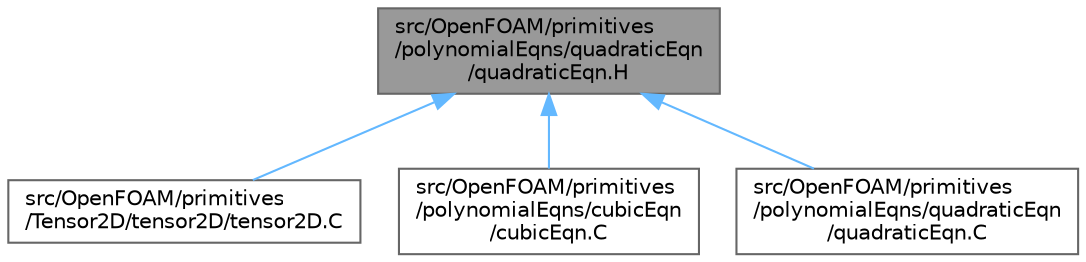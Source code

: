 digraph "src/OpenFOAM/primitives/polynomialEqns/quadraticEqn/quadraticEqn.H"
{
 // LATEX_PDF_SIZE
  bgcolor="transparent";
  edge [fontname=Helvetica,fontsize=10,labelfontname=Helvetica,labelfontsize=10];
  node [fontname=Helvetica,fontsize=10,shape=box,height=0.2,width=0.4];
  Node1 [id="Node000001",label="src/OpenFOAM/primitives\l/polynomialEqns/quadraticEqn\l/quadraticEqn.H",height=0.2,width=0.4,color="gray40", fillcolor="grey60", style="filled", fontcolor="black",tooltip=" "];
  Node1 -> Node2 [id="edge1_Node000001_Node000002",dir="back",color="steelblue1",style="solid",tooltip=" "];
  Node2 [id="Node000002",label="src/OpenFOAM/primitives\l/Tensor2D/tensor2D/tensor2D.C",height=0.2,width=0.4,color="grey40", fillcolor="white", style="filled",URL="$tensor2D_8C.html",tooltip=" "];
  Node1 -> Node3 [id="edge2_Node000001_Node000003",dir="back",color="steelblue1",style="solid",tooltip=" "];
  Node3 [id="Node000003",label="src/OpenFOAM/primitives\l/polynomialEqns/cubicEqn\l/cubicEqn.C",height=0.2,width=0.4,color="grey40", fillcolor="white", style="filled",URL="$cubicEqn_8C.html",tooltip=" "];
  Node1 -> Node4 [id="edge3_Node000001_Node000004",dir="back",color="steelblue1",style="solid",tooltip=" "];
  Node4 [id="Node000004",label="src/OpenFOAM/primitives\l/polynomialEqns/quadraticEqn\l/quadraticEqn.C",height=0.2,width=0.4,color="grey40", fillcolor="white", style="filled",URL="$quadraticEqn_8C.html",tooltip=" "];
}

